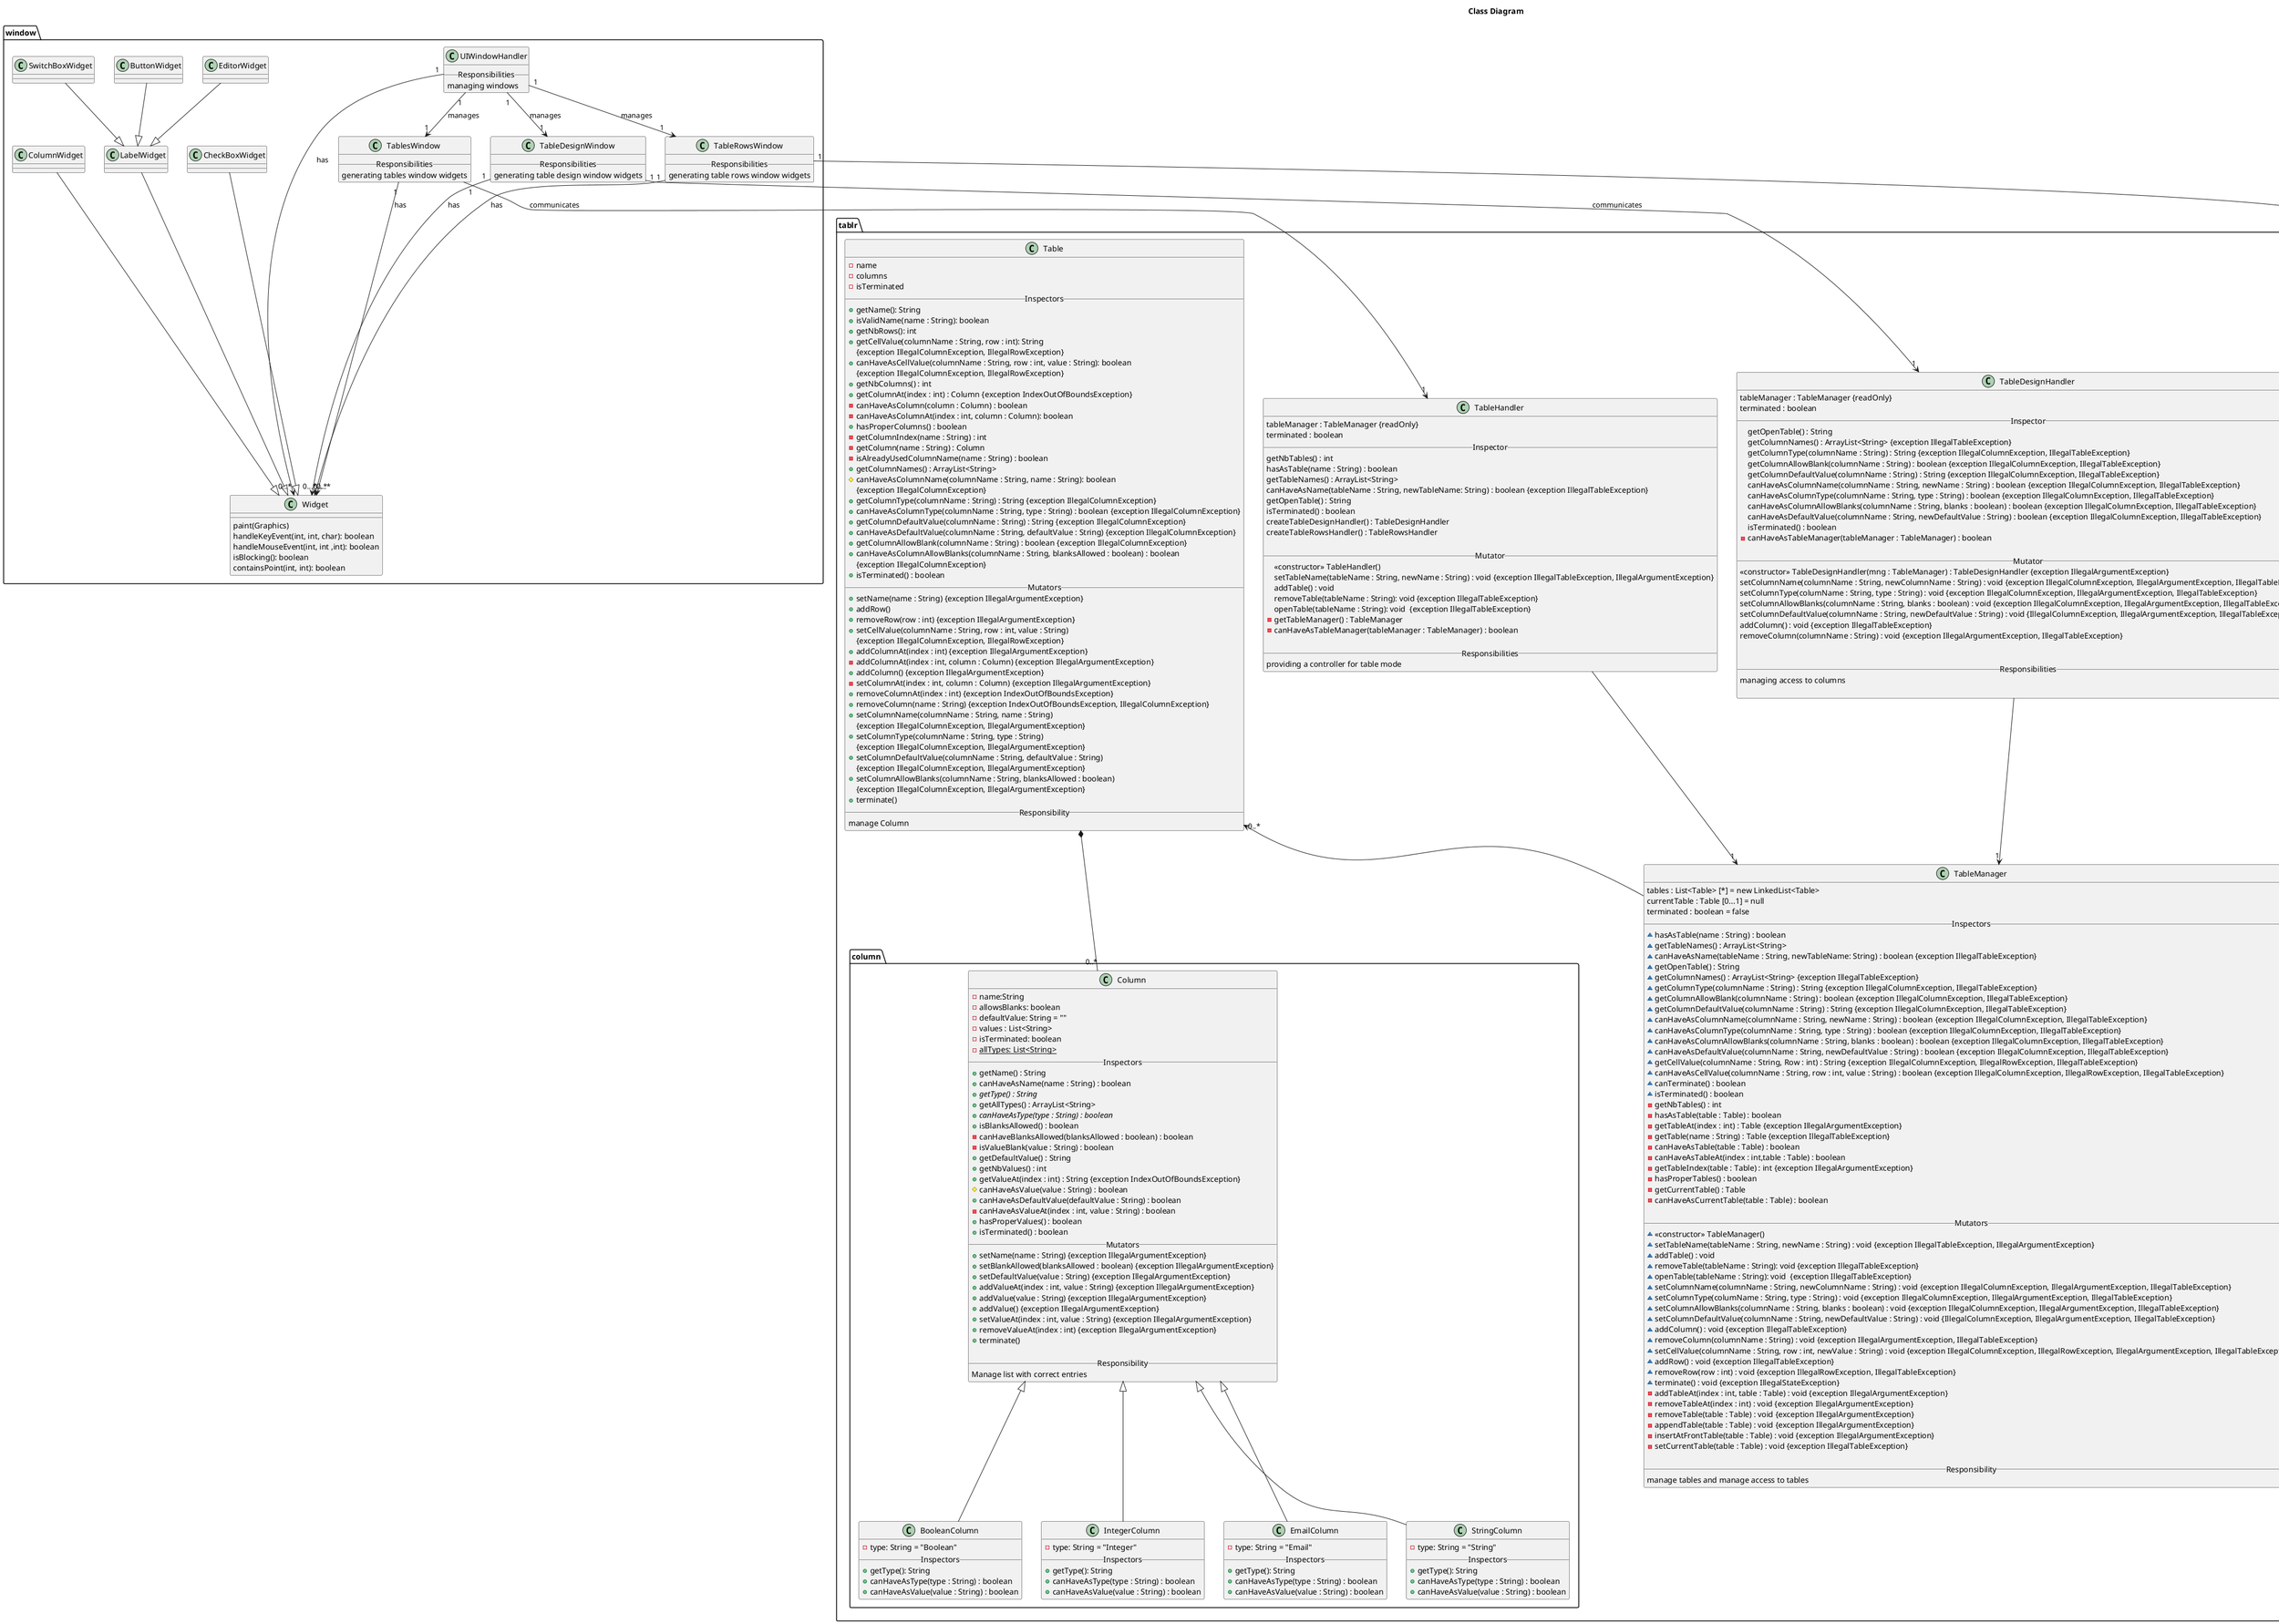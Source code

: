 @startuml
title Class Diagram

package "window" {
    class Widget{
        paint(Graphics)
        handleKeyEvent(int, int, char): boolean
        handleMouseEvent(int, int ,int): boolean
        isBlocking(): boolean
        containsPoint(int, int): boolean
    }
    UIWindowHandler "1" --> "0...*" Widget: has



    class LabelWidget{
    }
    LabelWidget --|> Widget


    class EditorWidget{
    }
    EditorWidget --|> LabelWidget

    class CheckBoxWidget{
    }
    CheckBoxWidget --|> Widget
    class ButtonWidget{
    }
    ButtonWidget --|> LabelWidget


    class SwitchBoxWidget{

    }
    SwitchBoxWidget --|> LabelWidget

    class ColumnWidget{
    }
    ColumnWidget --|> Widget


    class UIWindowHandler{
    __Responsibilities__
        managing windows
    }

    class TablesWindow{
    __Responsibilities__
        generating tables window widgets
    }
    class TableDesignWindow{
    __Responsibilities__
        generating table design window widgets
    }
    class TableRowsWindow{
    __Responsibilities__
        generating table rows window widgets
    }
}
    UIWindowHandler "1" --> "1" TablesWindow: manages
    UIWindowHandler "1" --> "1" TableDesignWindow: manages
    UIWindowHandler "1" --> "1" TableRowsWindow: manages

    TablesWindow "1" --> "0...*" Widget: has
    TableDesignWindow "1" --> "0...*" Widget: has
    TableRowsWindow "1" --> "0...*" Widget: has






package "tablr" {


    TablesWindow "1" --> "1" TableHandler:  communicates
    TableDesignWindow "1" --> "1" TableDesignHandler:  communicates
    TableRowsWindow "1" --> "1" TableRowsHandler:  communicates


    class TableHandler{
        tableManager : TableManager {readOnly}
        terminated : boolean
        __Inspector__
        getNbTables() : int
        hasAsTable(name : String) : boolean
        getTableNames() : ArrayList<String>
        canHaveAsName(tableName : String, newTableName: String) : boolean {exception IllegalTableException}
        getOpenTable() : String
        isTerminated() : boolean
        createTableDesignHandler() : TableDesignHandler
        createTableRowsHandler() : TableRowsHandler

        __Mutator__
        <<constructor>> TableHandler()
        setTableName(tableName : String, newName : String) : void {exception IllegalTableException, IllegalArgumentException}
        addTable() : void
        removeTable(tableName : String): void {exception IllegalTableException}
        openTable(tableName : String): void  {exception IllegalTableException}
        - getTableManager() : TableManager
        - canHaveAsTableManager(tableManager : TableManager) : boolean

        __Responsibilities__
        providing a controller for table mode
    }


    class TableDesignHandler{
        tableManager : TableManager {readOnly}
        terminated : boolean
        __Inspector__
        getOpenTable() : String
        getColumnNames() : ArrayList<String> {exception IllegalTableException}
        getColumnType(columnName : String) : String {exception IllegalColumnException, IllegalTableException}
        getColumnAllowBlank(columnName : String) : boolean {exception IllegalColumnException, IllegalTableException}
        getColumnDefaultValue(columnName : String) : String {exception IllegalColumnException, IllegalTableException}
        canHaveAsColumnName(columnName : String, newName : String) : boolean {exception IllegalColumnException, IllegalTableException}
        canHaveAsColumnType(columnName : String, type : String) : boolean {exception IllegalColumnException, IllegalTableException}
        canHaveAsColumnAllowBlanks(columnName : String, blanks : boolean) : boolean {exception IllegalColumnException, IllegalTableException}
        canHaveAsDefaultValue(columnName : String, newDefaultValue : String) : boolean {exception IllegalColumnException, IllegalTableException}
        isTerminated() : boolean
        - canHaveAsTableManager(tableManager : TableManager) : boolean

        __Mutator__
        <<constructor>> TableDesignHandler(mng : TableManager) : TableDesignHandler {exception IllegalArgumentException}
        setColumnName(columnName : String, newColumnName : String) : void {exception IllegalColumnException, IllegalArgumentException, IllegalTableException}
        setColumnType(columName : String, type : String) : void {exception IllegalColumnException, IllegalArgumentException, IllegalTableException}
        setColumnAllowBlanks(columnName : String, blanks : boolean) : void {exception IllegalColumnException, IllegalArgumentException, IllegalTableException}
        setColumnDefaultValue(columnName : String, newDefaultValue : String) : void {IllegalColumnException, IllegalArgumentException, IllegalTableException}
        addColumn() : void {exception IllegalTableException}
        removeColumn(columnName : String) : void {exception IllegalArgumentException, IllegalTableException}


        __Responsibilities__
        managing access to columns

    }

    class TableRowsHandler{
        tableManager : TableManager {readOnly}
        terminated : boolean
        __Inspector__
        getOpenTable() : String
        getColumnNames() : ArrayList<String> {exception IllegalTableException}
        getColumnType(columnName : String) : String {exception IllegalColumnException, IllegalTableException}
        canHaveAsCellValue(columnName : String, row : int, value : String) : boolean {exception IllegalColumnException, IllegalRowException, IllegalTableException}
        getCellValue(columnName : String, Row : int) : String {exception IllegalColumnException, IllegalRowException, IllegalTableException}
        isTerminated() : boolean
        - canHaveAsTableManager(tableManager : TableManager) : boolean

        __Mutator__
        setCellValue(columnName : String, row : int, newValue : String) : void {exception IllegalColumnException, IllegalRowException, IllegalArgumentException, IllegalTableException}
        addRow() : void {exception IllegalTableException}
        removeRow(row : int) : void {exception IllegalRowException, IllegalTableException}

        __Responsibilities__
        managing access to rows

    }


    class TableManager{
        tables : List<Table> [*] = new LinkedList<Table>
        currentTable : Table [0...1] = null
        terminated : boolean = false
        __Inspectors__
        ~ hasAsTable(name : String) : boolean
        ~ getTableNames() : ArrayList<String>
        ~ canHaveAsName(tableName : String, newTableName: String) : boolean {exception IllegalTableException}
        ~ getOpenTable() : String
        ~ getColumnNames() : ArrayList<String> {exception IllegalTableException}
        ~ getColumnType(columnName : String) : String {exception IllegalColumnException, IllegalTableException}
        ~ getColumnAllowBlank(columnName : String) : boolean {exception IllegalColumnException, IllegalTableException}
        ~ getColumnDefaultValue(columnName : String) : String {exception IllegalColumnException, IllegalTableException}
        ~ canHaveAsColumnName(columnName : String, newName : String) : boolean {exception IllegalColumnException, IllegalTableException}
        ~ canHaveAsColumnType(columnName : String, type : String) : boolean {exception IllegalColumnException, IllegalTableException}
        ~ canHaveAsColumnAllowBlanks(columnName : String, blanks : boolean) : boolean {exception IllegalColumnException, IllegalTableException}
        ~ canHaveAsDefaultValue(columnName : String, newDefaultValue : String) : boolean {exception IllegalColumnException, IllegalTableException}
        ~ getCellValue(columnName : String, Row : int) : String {exception IllegalColumnException, IllegalRowException, IllegalTableException}
        ~ canHaveAsCellValue(columnName : String, row : int, value : String) : boolean {exception IllegalColumnException, IllegalRowException, IllegalTableException}
        ~ canTerminate() : boolean
        ~ isTerminated() : boolean
        - getNbTables() : int
        - hasAsTable(table : Table) : boolean
        - getTableAt(index : int) : Table {exception IllegalArgumentException}
        - getTable(name : String) : Table {exception IllegalTableException}
        - canHaveAsTable(table : Table) : boolean
        - canHaveAsTableAt(index : int,table : Table) : boolean
        - getTableIndex(table : Table) : int {exception IllegalArgumentException}
        - hasProperTables() : boolean
        - getCurrentTable() : Table
        - canHaveAsCurrentTable(table : Table) : boolean

        __Mutators__
        ~ <<constructor>> TableManager()
        ~ setTableName(tableName : String, newName : String) : void {exception IllegalTableException, IllegalArgumentException}
        ~ addTable() : void
        ~ removeTable(tableName : String): void {exception IllegalTableException}
        ~ openTable(tableName : String): void  {exception IllegalTableException}
        ~ setColumnName(columnName : String, newColumnName : String) : void {exception IllegalColumnException, IllegalArgumentException, IllegalTableException}
        ~ setColumnType(columName : String, type : String) : void {exception IllegalColumnException, IllegalArgumentException, IllegalTableException}
        ~ setColumnAllowBlanks(columnName : String, blanks : boolean) : void {exception IllegalColumnException, IllegalArgumentException, IllegalTableException}
        ~ setColumnDefaultValue(columnName : String, newDefaultValue : String) : void {IllegalColumnException, IllegalArgumentException, IllegalTableException}
        ~ addColumn() : void {exception IllegalTableException}
        ~ removeColumn(columnName : String) : void {exception IllegalArgumentException, IllegalTableException}
        ~ setCellValue(columnName : String, row : int, newValue : String) : void {exception IllegalColumnException, IllegalRowException, IllegalArgumentException, IllegalTableException}
        ~ addRow() : void {exception IllegalTableException}
        ~ removeRow(row : int) : void {exception IllegalRowException, IllegalTableException}
        ~ terminate() : void {exception IllegalStateException}
        - addTableAt(index : int, table : Table) : void {exception IllegalArgumentException}
        - removeTableAt(index : int) : void {exception IllegalArgumentException}
        - removeTable(table : Table) : void {exception IllegalArgumentException}
        - appendTable(table : Table) : void {exception IllegalArgumentException}
        - insertAtFrontTable(table : Table) : void {exception IllegalArgumentException}
        - setCurrentTable(table : Table) : void {exception IllegalTableException}

        __Responsibility__
        manage tables and manage access to tables
    }

    Table "0..*" <-- TableManager
    TableHandler --> "1" TableManager
    TableDesignHandler --> "1" TableManager
    TableRowsHandler --> "1" TableManager



    class Table{
        -name
        -columns
        -isTerminated
        __Inspectors__
        +getName(): String
        +isValidName(name : String): boolean
        +getNbRows(): int
        +getCellValue(columnName : String, row : int): String
            {exception IllegalColumnException, IllegalRowException}
        +canHaveAsCellValue(columnName : String, row : int, value : String): boolean
            {exception IllegalColumnException, IllegalRowException}
        +getNbColumns() : int
        +getColumnAt(index : int) : Column {exception IndexOutOfBoundsException}
        -canHaveAsColumn(column : Column) : boolean
        -canHaveAsColumnAt(index : int, column : Column): boolean
        +hasProperColumns() : boolean
        -getColumnIndex(name : String) : int
        -getColumn(name : String) : Column
        -isAlreadyUsedColumnName(name : String) : boolean
        +getColumnNames() : ArrayList<String>
        #canHaveAsColumnName(columnName : String, name : String): boolean
            {exception IllegalColumnException}
        +getColumnType(columnName : String) : String {exception IllegalColumnException}
        +canHaveAsColumnType(columnName : String, type : String) : boolean {exception IllegalColumnException}
        +getColumnDefaultValue(columnName : String) : String {exception IllegalColumnException}
        +canHaveAsDefaultValue(columnName : String, defaultValue : String) {exception IllegalColumnException}
        +getColumnAllowBlank(columnName : String) : boolean {exception IllegalColumnException}
        +canHaveAsColumnAllowBlanks(columnName : String, blanksAllowed : boolean) : boolean
            {exception IllegalColumnException}
        +isTerminated() : boolean
        __Mutators__
        +setName(name : String) {exception IllegalArgumentException}
        +addRow()
        +removeRow(row : int) {exception IllegalArgumentException}
        +setCellValue(columnName : String, row : int, value : String)
            {exception IllegalColumnException, IllegalRowException}
        +addColumnAt(index : int) {exception IllegalArgumentException}
        -addColumnAt(index : int, column : Column) {exception IllegalArgumentException}
        +addColumn() {exception IllegalArgumentException}
        -setColumnAt(index : int, column : Column) {exception IllegalArgumentException}
        +removeColumnAt(index : int) {exception IndexOutOfBoundsException}
        +removeColumn(name : String) {exception IndexOutOfBoundsException, IllegalColumnException}
        +setColumnName(columnName : String, name : String)
            {exception IllegalColumnException, IllegalArgumentException}
        +setColumnType(columnName : String, type : String)
            {exception IllegalColumnException, IllegalArgumentException}
        +setColumnDefaultValue(columnName : String, defaultValue : String)
            {exception IllegalColumnException, IllegalArgumentException}
        +setColumnAllowBlanks(columnName : String, blanksAllowed : boolean)
            {exception IllegalColumnException, IllegalArgumentException}
        +terminate()
        __Responsibility__
        manage Column
    }

    package "column" {

        Column <|-- BooleanColumn
        Column <|-- IntegerColumn
        Column <|-- EmailColumn
        Column <|-- StringColumn

        class Column{
            -name:String
            -allowsBlanks: boolean
            -defaultValue: String = ""
            -values : List<String>
            -isTerminated: boolean
            - {static} allTypes: List<String>
            __Inspectors__
            +getName() : String
            +canHaveAsName(name : String) : boolean
            + {abstract} getType() : String
            +getAllTypes() : ArrayList<String>
            + {abstract} canHaveAsType(type : String) : boolean
            +isBlanksAllowed() : boolean
            -canHaveBlanksAllowed(blanksAllowed : boolean) : boolean
            -isValueBlank(value : String) : boolean
            +getDefaultValue() : String
            +getNbValues() : int
            +getValueAt(index : int) : String {exception IndexOutOfBoundsException}
            #canHaveAsValue(value : String) : boolean
            +canHaveAsDefaultValue(defaultValue : String) : boolean
            -canHaveAsValueAt(index : int, value : String) : boolean
            +hasProperValues() : boolean
            +isTerminated() : boolean
            __Mutators__
            +setName(name : String) {exception IllegalArgumentException}
            +setBlankAllowed(blanksAllowed : boolean) {exception IllegalArgumentException}
            +setDefaultValue(value : String) {exception IllegalArgumentException}
            +addValueAt(index : int, value : String) {exception IllegalArgumentException}
            +addValue(value : String) {exception IllegalArgumentException}
            +addValue() {exception IllegalArgumentException}
            +setValueAt(index : int, value : String) {exception IllegalArgumentException}
            +removeValueAt(index : int) {exception IllegalArgumentException}
            +terminate()

        __Responsibility__
        Manage list with correct entries
        }

        Table *-- "0..*" Column

        class BooleanColumn{
            -type: String = "Boolean"
            __Inspectors__
            +getType(): String
            +canHaveAsType(type : String) : boolean
            +canHaveAsValue(value : String) : boolean
        }
        class StringColumn{
            -type: String = "String"
            __Inspectors__
            +getType(): String
            +canHaveAsType(type : String) : boolean
            +canHaveAsValue(value : String) : boolean
        }
        class EmailColumn{
            -type: String = "Email"
            __Inspectors__
            +getType(): String
            +canHaveAsType(type : String) : boolean
            +canHaveAsValue(value : String) : boolean
        }
        class IntegerColumn{
            -type: String = "Integer"
            __Inspectors__
            +getType(): String
            +canHaveAsType(type : String) : boolean
            +canHaveAsValue(value : String) : boolean
        }
    }
}
@enduml
